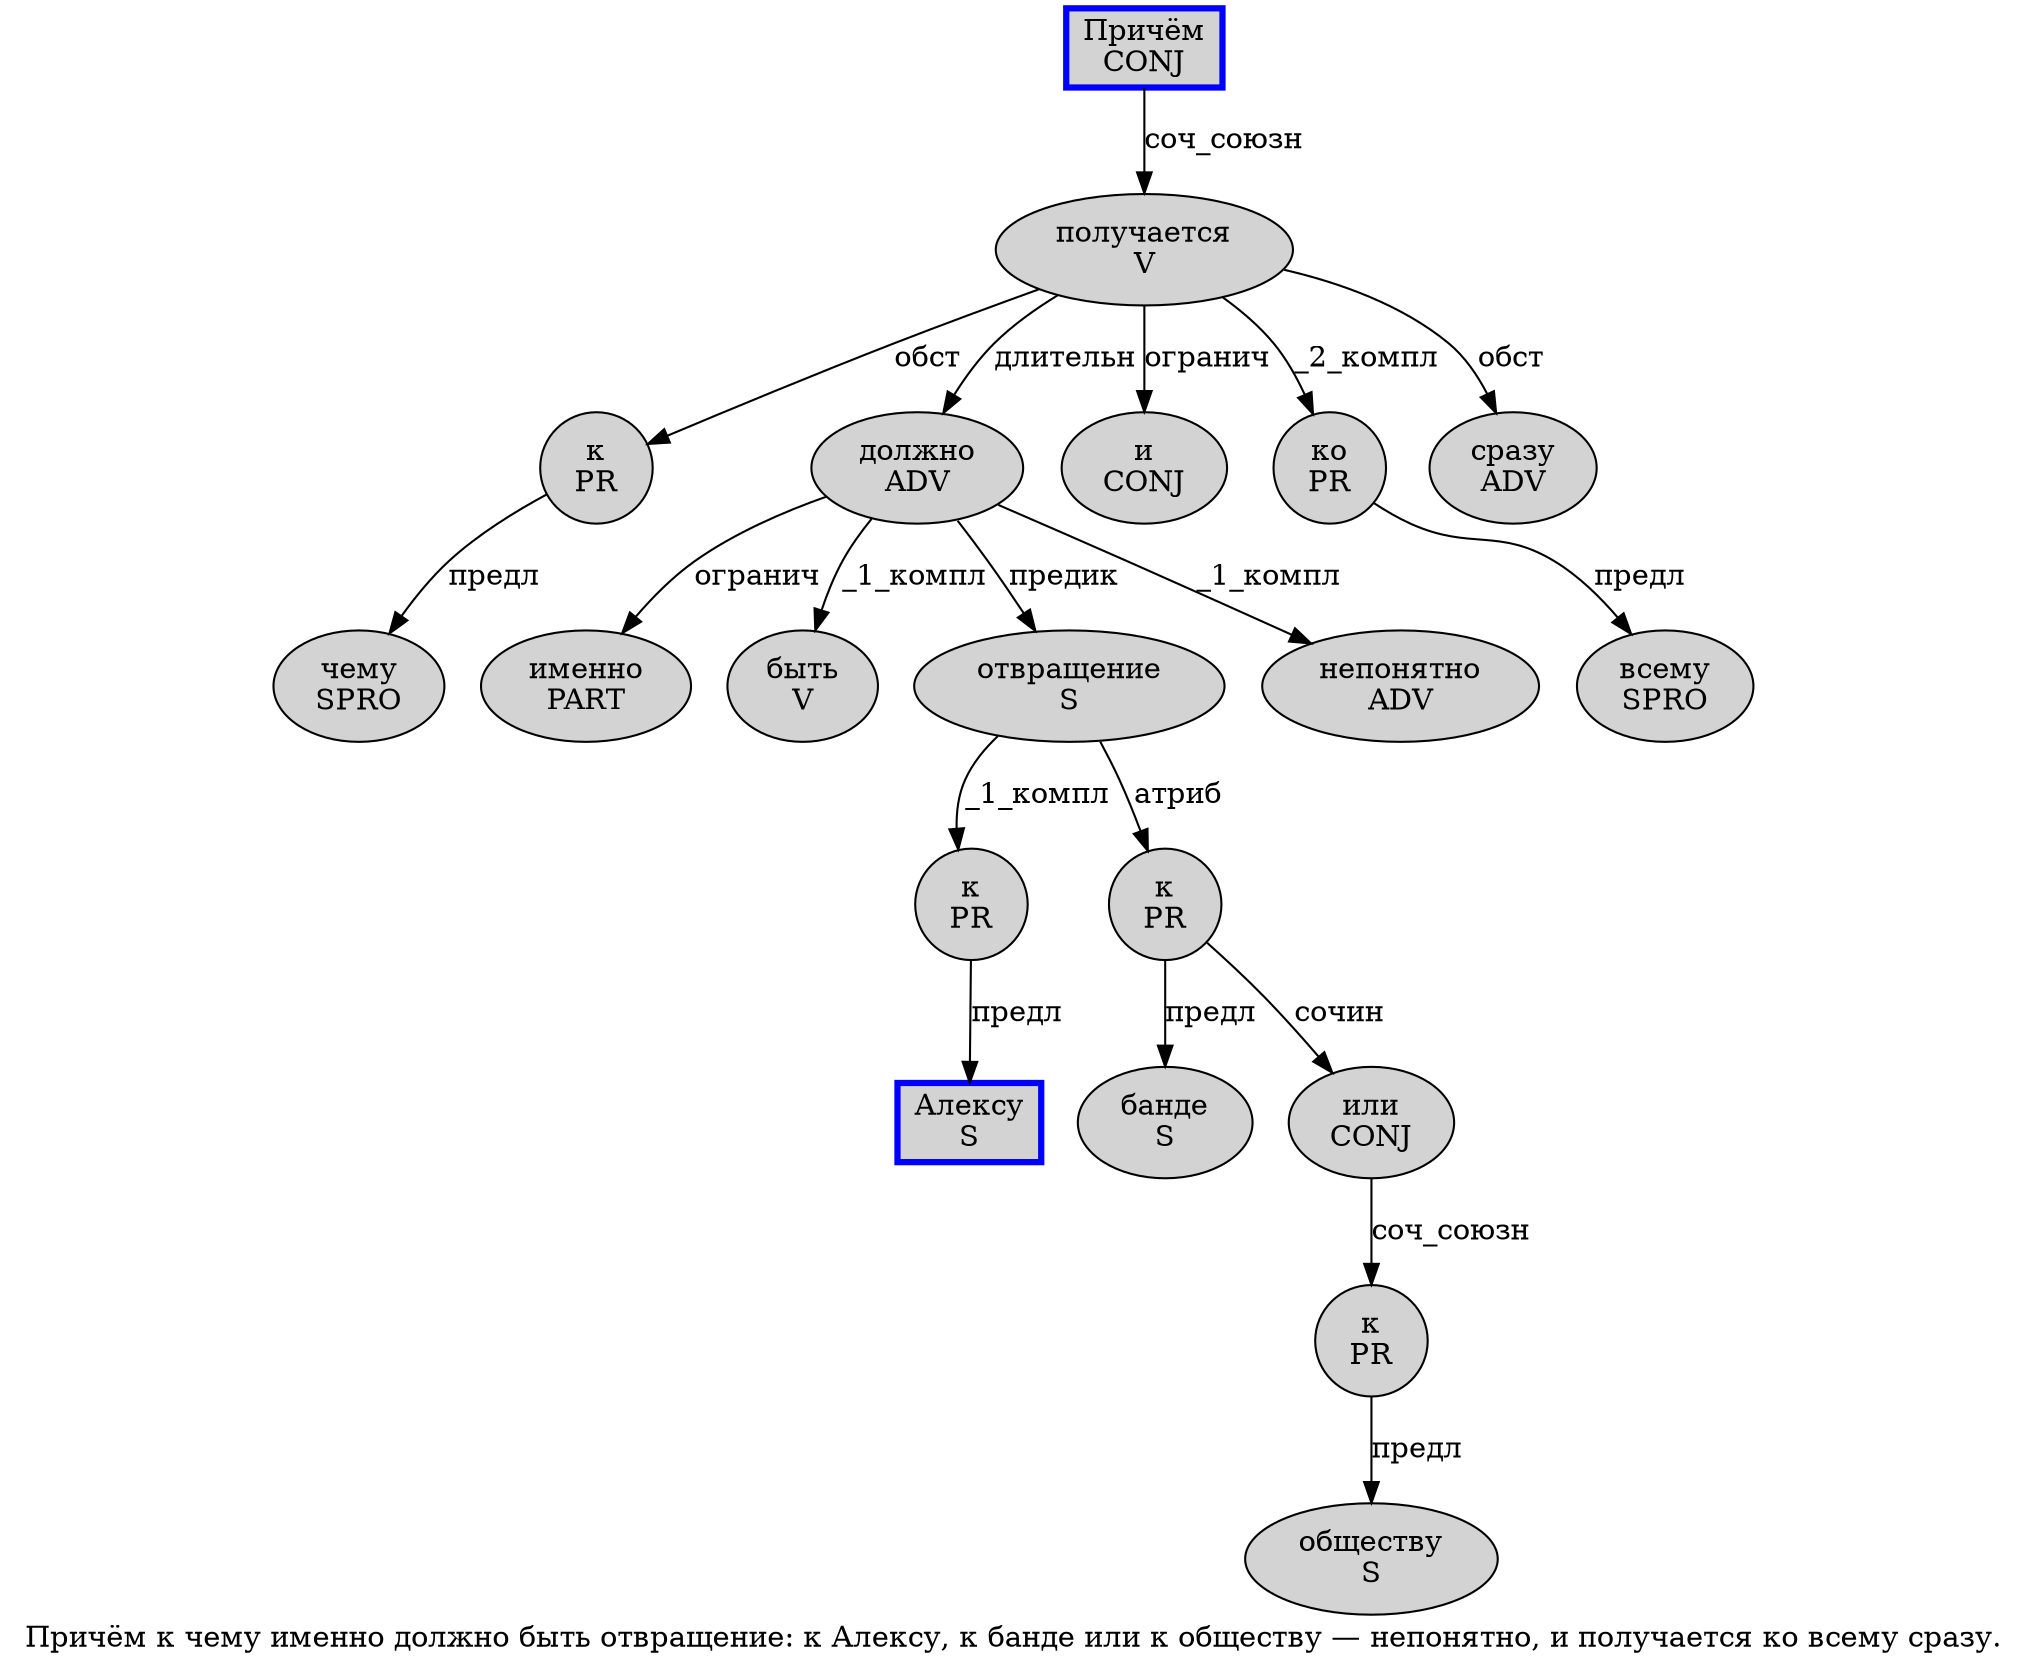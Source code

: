digraph SENTENCE_4000 {
	graph [label="Причём к чему именно должно быть отвращение: к Алексу, к банде или к обществу — непонятно, и получается ко всему сразу."]
	node [style=filled]
		0 [label="Причём
CONJ" color=blue fillcolor=lightgray penwidth=3 shape=box]
		1 [label="к
PR" color="" fillcolor=lightgray penwidth=1 shape=ellipse]
		2 [label="чему
SPRO" color="" fillcolor=lightgray penwidth=1 shape=ellipse]
		3 [label="именно
PART" color="" fillcolor=lightgray penwidth=1 shape=ellipse]
		4 [label="должно
ADV" color="" fillcolor=lightgray penwidth=1 shape=ellipse]
		5 [label="быть
V" color="" fillcolor=lightgray penwidth=1 shape=ellipse]
		6 [label="отвращение
S" color="" fillcolor=lightgray penwidth=1 shape=ellipse]
		8 [label="к
PR" color="" fillcolor=lightgray penwidth=1 shape=ellipse]
		9 [label="Алексу
S" color=blue fillcolor=lightgray penwidth=3 shape=box]
		11 [label="к
PR" color="" fillcolor=lightgray penwidth=1 shape=ellipse]
		12 [label="банде
S" color="" fillcolor=lightgray penwidth=1 shape=ellipse]
		13 [label="или
CONJ" color="" fillcolor=lightgray penwidth=1 shape=ellipse]
		14 [label="к
PR" color="" fillcolor=lightgray penwidth=1 shape=ellipse]
		15 [label="обществу
S" color="" fillcolor=lightgray penwidth=1 shape=ellipse]
		17 [label="непонятно
ADV" color="" fillcolor=lightgray penwidth=1 shape=ellipse]
		19 [label="и
CONJ" color="" fillcolor=lightgray penwidth=1 shape=ellipse]
		20 [label="получается
V" color="" fillcolor=lightgray penwidth=1 shape=ellipse]
		21 [label="ко
PR" color="" fillcolor=lightgray penwidth=1 shape=ellipse]
		22 [label="всему
SPRO" color="" fillcolor=lightgray penwidth=1 shape=ellipse]
		23 [label="сразу
ADV" color="" fillcolor=lightgray penwidth=1 shape=ellipse]
			4 -> 3 [label="огранич"]
			4 -> 5 [label="_1_компл"]
			4 -> 6 [label="предик"]
			4 -> 17 [label="_1_компл"]
			14 -> 15 [label="предл"]
			0 -> 20 [label="соч_союзн"]
			21 -> 22 [label="предл"]
			6 -> 8 [label="_1_компл"]
			6 -> 11 [label="атриб"]
			8 -> 9 [label="предл"]
			11 -> 12 [label="предл"]
			11 -> 13 [label="сочин"]
			13 -> 14 [label="соч_союзн"]
			1 -> 2 [label="предл"]
			20 -> 1 [label="обст"]
			20 -> 4 [label="длительн"]
			20 -> 19 [label="огранич"]
			20 -> 21 [label="_2_компл"]
			20 -> 23 [label="обст"]
}